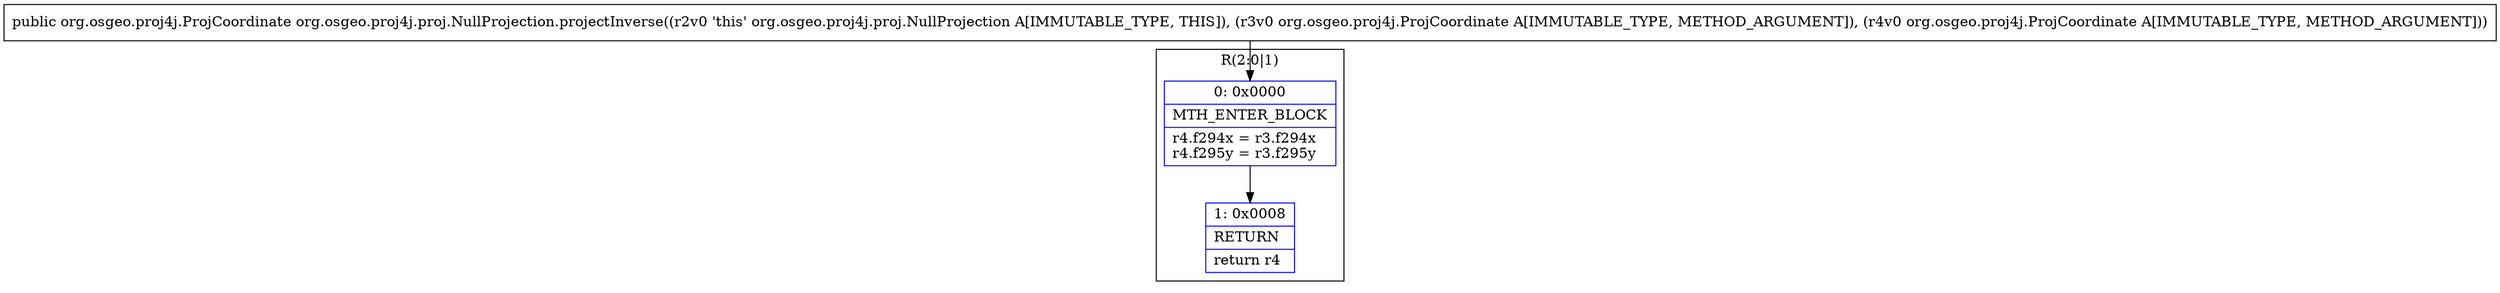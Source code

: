 digraph "CFG fororg.osgeo.proj4j.proj.NullProjection.projectInverse(Lorg\/osgeo\/proj4j\/ProjCoordinate;Lorg\/osgeo\/proj4j\/ProjCoordinate;)Lorg\/osgeo\/proj4j\/ProjCoordinate;" {
subgraph cluster_Region_2047338487 {
label = "R(2:0|1)";
node [shape=record,color=blue];
Node_0 [shape=record,label="{0\:\ 0x0000|MTH_ENTER_BLOCK\l|r4.f294x = r3.f294x\lr4.f295y = r3.f295y\l}"];
Node_1 [shape=record,label="{1\:\ 0x0008|RETURN\l|return r4\l}"];
}
MethodNode[shape=record,label="{public org.osgeo.proj4j.ProjCoordinate org.osgeo.proj4j.proj.NullProjection.projectInverse((r2v0 'this' org.osgeo.proj4j.proj.NullProjection A[IMMUTABLE_TYPE, THIS]), (r3v0 org.osgeo.proj4j.ProjCoordinate A[IMMUTABLE_TYPE, METHOD_ARGUMENT]), (r4v0 org.osgeo.proj4j.ProjCoordinate A[IMMUTABLE_TYPE, METHOD_ARGUMENT])) }"];
MethodNode -> Node_0;
Node_0 -> Node_1;
}

